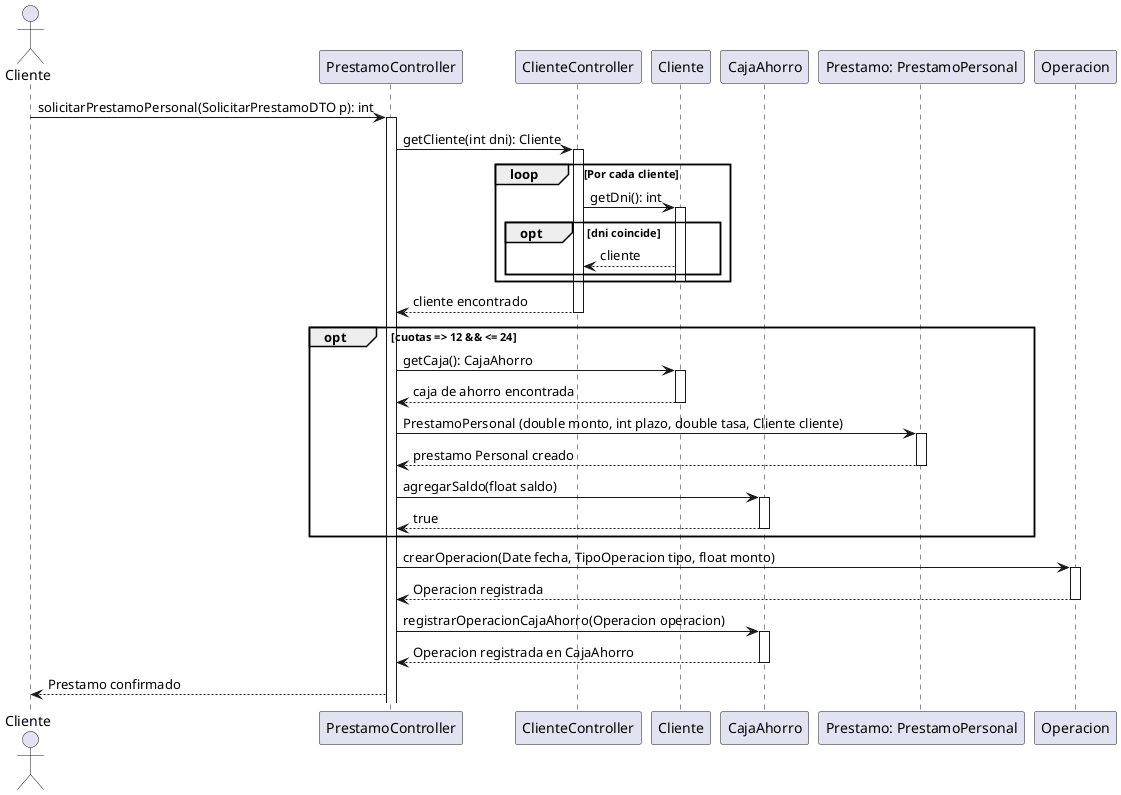 @startuml
actor Cliente
participant "PrestamoController" as PC
participant "ClienteController" as CC
participant "Cliente" as C
participant "CajaAhorro" as CA
participant "Prestamo: PrestamoPersonal" as P
participant "Operacion" as O

Cliente -> PC: solicitarPrestamoPersonal(SolicitarPrestamoDTO p): int
activate PC

PC -> CC: getCliente(int dni): Cliente
activate CC

loop Por cada cliente
    CC -> C: getDni(): int
    activate C
    opt dni coincide
        CC <-- C: cliente
    end
    deactivate C
end

CC --> PC: cliente encontrado
deactivate CC

opt cuotas => 12 && <= 24
    PC -> C: getCaja(): CajaAhorro
    activate C
    C --> PC: caja de ahorro encontrada
    deactivate C

    PC -> P: PrestamoPersonal (double monto, int plazo, double tasa, Cliente cliente)
    activate P
    PC <-- P: prestamo Personal creado
    deactivate P

    PC -> CA: agregarSaldo(float saldo)
    activate CA
    CA --> PC: true
    deactivate CA
end
PC -> O: crearOperacion(Date fecha, TipoOperacion tipo, float monto)
activate O
O --> PC: Operacion registrada
deactivate O

PC -> CA : registrarOperacionCajaAhorro(Operacion operacion)
activate CA
CA --> PC: Operacion registrada en CajaAhorro
deactivate CA


PC --> Cliente: Prestamo confirmado
@enduml